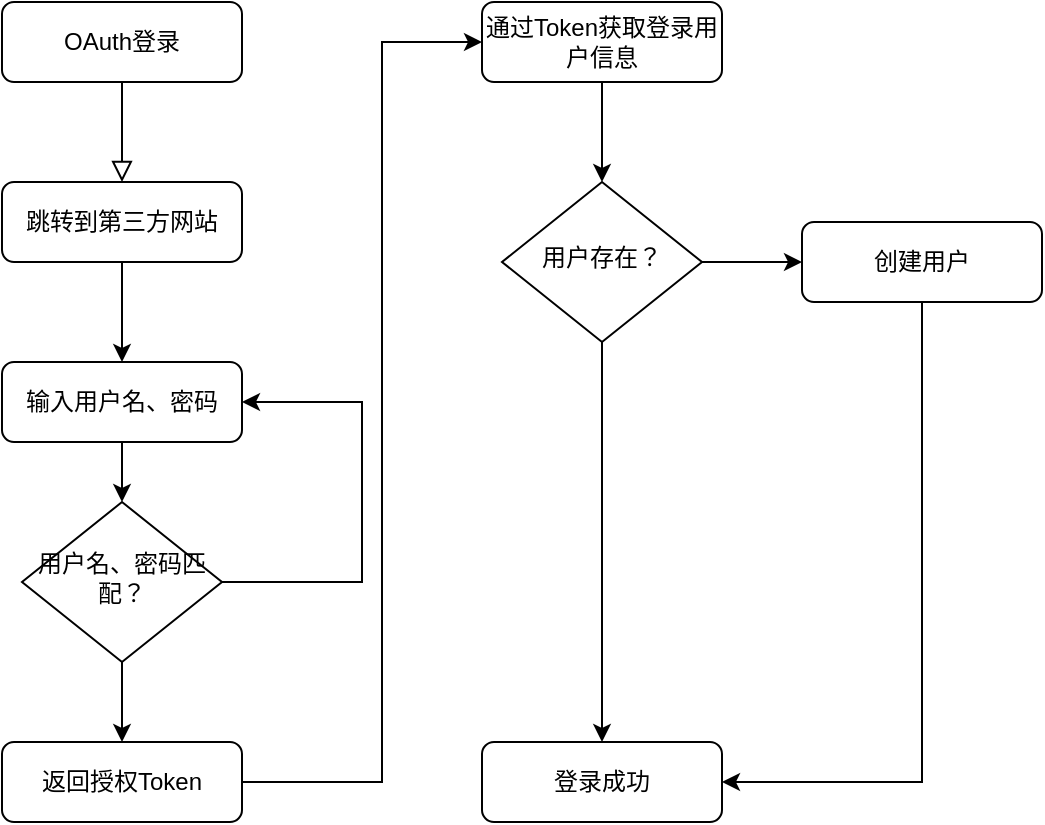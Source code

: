 <mxfile version="21.2.2" type="github">
  <diagram name="第 1 页" id="_TgLBj13VzoD7ilWG4FC">
    <mxGraphModel dx="1434" dy="750" grid="1" gridSize="10" guides="1" tooltips="1" connect="1" arrows="1" fold="1" page="1" pageScale="1" pageWidth="827" pageHeight="1169" math="0" shadow="0">
      <root>
        <mxCell id="0" />
        <mxCell id="1" parent="0" />
        <mxCell id="lZbInW9KVDP1H-hNFN2z-1" value="" style="rounded=0;html=1;jettySize=auto;orthogonalLoop=1;fontSize=11;endArrow=block;endFill=0;endSize=8;strokeWidth=1;shadow=0;labelBackgroundColor=none;edgeStyle=orthogonalEdgeStyle;" edge="1" parent="1" source="lZbInW9KVDP1H-hNFN2z-2">
          <mxGeometry relative="1" as="geometry">
            <mxPoint x="300" y="160" as="targetPoint" />
          </mxGeometry>
        </mxCell>
        <mxCell id="lZbInW9KVDP1H-hNFN2z-2" value="OAuth登录" style="rounded=1;whiteSpace=wrap;html=1;fontSize=12;glass=0;strokeWidth=1;shadow=0;" vertex="1" parent="1">
          <mxGeometry x="240" y="70" width="120" height="40" as="geometry" />
        </mxCell>
        <mxCell id="lZbInW9KVDP1H-hNFN2z-17" style="edgeStyle=orthogonalEdgeStyle;rounded=0;orthogonalLoop=1;jettySize=auto;html=1;exitX=0.5;exitY=1;exitDx=0;exitDy=0;entryX=0.5;entryY=0;entryDx=0;entryDy=0;" edge="1" parent="1" source="lZbInW9KVDP1H-hNFN2z-11" target="lZbInW9KVDP1H-hNFN2z-12">
          <mxGeometry relative="1" as="geometry" />
        </mxCell>
        <mxCell id="lZbInW9KVDP1H-hNFN2z-11" value="跳转到第三方网站" style="rounded=1;whiteSpace=wrap;html=1;fontSize=12;glass=0;strokeWidth=1;shadow=0;" vertex="1" parent="1">
          <mxGeometry x="240" y="160" width="120" height="40" as="geometry" />
        </mxCell>
        <mxCell id="lZbInW9KVDP1H-hNFN2z-18" style="edgeStyle=orthogonalEdgeStyle;rounded=0;orthogonalLoop=1;jettySize=auto;html=1;exitX=0.5;exitY=1;exitDx=0;exitDy=0;entryX=0.5;entryY=0;entryDx=0;entryDy=0;" edge="1" parent="1" source="lZbInW9KVDP1H-hNFN2z-12" target="lZbInW9KVDP1H-hNFN2z-14">
          <mxGeometry relative="1" as="geometry" />
        </mxCell>
        <mxCell id="lZbInW9KVDP1H-hNFN2z-12" value="输入用户名、密码" style="rounded=1;whiteSpace=wrap;html=1;fontSize=12;glass=0;strokeWidth=1;shadow=0;" vertex="1" parent="1">
          <mxGeometry x="240" y="250" width="120" height="40" as="geometry" />
        </mxCell>
        <mxCell id="lZbInW9KVDP1H-hNFN2z-15" style="edgeStyle=orthogonalEdgeStyle;rounded=0;orthogonalLoop=1;jettySize=auto;html=1;exitX=1;exitY=0.5;exitDx=0;exitDy=0;entryX=1;entryY=0.5;entryDx=0;entryDy=0;" edge="1" parent="1" source="lZbInW9KVDP1H-hNFN2z-14" target="lZbInW9KVDP1H-hNFN2z-12">
          <mxGeometry relative="1" as="geometry">
            <Array as="points">
              <mxPoint x="420" y="360" />
              <mxPoint x="420" y="270" />
            </Array>
          </mxGeometry>
        </mxCell>
        <mxCell id="lZbInW9KVDP1H-hNFN2z-19" style="edgeStyle=orthogonalEdgeStyle;rounded=0;orthogonalLoop=1;jettySize=auto;html=1;exitX=0.5;exitY=1;exitDx=0;exitDy=0;entryX=0.5;entryY=0;entryDx=0;entryDy=0;" edge="1" parent="1" source="lZbInW9KVDP1H-hNFN2z-14" target="lZbInW9KVDP1H-hNFN2z-16">
          <mxGeometry relative="1" as="geometry" />
        </mxCell>
        <mxCell id="lZbInW9KVDP1H-hNFN2z-14" value="用户名、密码匹配？" style="rhombus;whiteSpace=wrap;html=1;shadow=0;fontFamily=Helvetica;fontSize=12;align=center;strokeWidth=1;spacing=6;spacingTop=-4;" vertex="1" parent="1">
          <mxGeometry x="250" y="320" width="100" height="80" as="geometry" />
        </mxCell>
        <mxCell id="lZbInW9KVDP1H-hNFN2z-21" style="edgeStyle=orthogonalEdgeStyle;rounded=0;orthogonalLoop=1;jettySize=auto;html=1;exitX=1;exitY=0.5;exitDx=0;exitDy=0;entryX=0;entryY=0.5;entryDx=0;entryDy=0;" edge="1" parent="1" source="lZbInW9KVDP1H-hNFN2z-16" target="lZbInW9KVDP1H-hNFN2z-20">
          <mxGeometry relative="1" as="geometry">
            <Array as="points">
              <mxPoint x="430" y="460" />
              <mxPoint x="430" y="90" />
            </Array>
          </mxGeometry>
        </mxCell>
        <mxCell id="lZbInW9KVDP1H-hNFN2z-16" value="返回授权Token" style="rounded=1;whiteSpace=wrap;html=1;fontSize=12;glass=0;strokeWidth=1;shadow=0;" vertex="1" parent="1">
          <mxGeometry x="240" y="440" width="120" height="40" as="geometry" />
        </mxCell>
        <mxCell id="lZbInW9KVDP1H-hNFN2z-25" style="edgeStyle=orthogonalEdgeStyle;rounded=0;orthogonalLoop=1;jettySize=auto;html=1;exitX=0.5;exitY=1;exitDx=0;exitDy=0;" edge="1" parent="1" source="lZbInW9KVDP1H-hNFN2z-20" target="lZbInW9KVDP1H-hNFN2z-23">
          <mxGeometry relative="1" as="geometry" />
        </mxCell>
        <mxCell id="lZbInW9KVDP1H-hNFN2z-20" value="通过Token获取登录用户信息" style="rounded=1;whiteSpace=wrap;html=1;fontSize=12;glass=0;strokeWidth=1;shadow=0;" vertex="1" parent="1">
          <mxGeometry x="480" y="70" width="120" height="40" as="geometry" />
        </mxCell>
        <mxCell id="lZbInW9KVDP1H-hNFN2z-26" style="edgeStyle=orthogonalEdgeStyle;rounded=0;orthogonalLoop=1;jettySize=auto;html=1;exitX=0.5;exitY=1;exitDx=0;exitDy=0;" edge="1" parent="1" source="lZbInW9KVDP1H-hNFN2z-23" target="lZbInW9KVDP1H-hNFN2z-24">
          <mxGeometry relative="1" as="geometry" />
        </mxCell>
        <mxCell id="lZbInW9KVDP1H-hNFN2z-29" style="edgeStyle=orthogonalEdgeStyle;rounded=0;orthogonalLoop=1;jettySize=auto;html=1;exitX=1;exitY=0.5;exitDx=0;exitDy=0;entryX=0;entryY=0.5;entryDx=0;entryDy=0;" edge="1" parent="1" source="lZbInW9KVDP1H-hNFN2z-23" target="lZbInW9KVDP1H-hNFN2z-27">
          <mxGeometry relative="1" as="geometry" />
        </mxCell>
        <mxCell id="lZbInW9KVDP1H-hNFN2z-23" value="用户存在？" style="rhombus;whiteSpace=wrap;html=1;shadow=0;fontFamily=Helvetica;fontSize=12;align=center;strokeWidth=1;spacing=6;spacingTop=-4;" vertex="1" parent="1">
          <mxGeometry x="490" y="160" width="100" height="80" as="geometry" />
        </mxCell>
        <mxCell id="lZbInW9KVDP1H-hNFN2z-24" value="登录成功" style="rounded=1;whiteSpace=wrap;html=1;fontSize=12;glass=0;strokeWidth=1;shadow=0;" vertex="1" parent="1">
          <mxGeometry x="480" y="440" width="120" height="40" as="geometry" />
        </mxCell>
        <mxCell id="lZbInW9KVDP1H-hNFN2z-30" style="edgeStyle=orthogonalEdgeStyle;rounded=0;orthogonalLoop=1;jettySize=auto;html=1;exitX=0.5;exitY=1;exitDx=0;exitDy=0;entryX=1;entryY=0.5;entryDx=0;entryDy=0;" edge="1" parent="1" source="lZbInW9KVDP1H-hNFN2z-27" target="lZbInW9KVDP1H-hNFN2z-24">
          <mxGeometry relative="1" as="geometry" />
        </mxCell>
        <mxCell id="lZbInW9KVDP1H-hNFN2z-27" value="创建用户" style="rounded=1;whiteSpace=wrap;html=1;fontSize=12;glass=0;strokeWidth=1;shadow=0;" vertex="1" parent="1">
          <mxGeometry x="640" y="180" width="120" height="40" as="geometry" />
        </mxCell>
      </root>
    </mxGraphModel>
  </diagram>
</mxfile>
